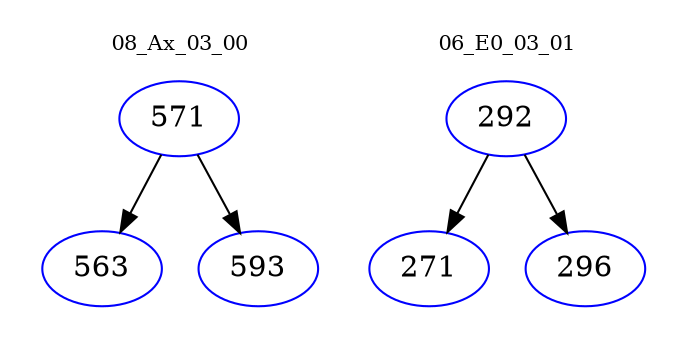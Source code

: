 digraph{
subgraph cluster_0 {
color = white
label = "08_Ax_03_00";
fontsize=10;
T0_571 [label="571", color="blue"]
T0_571 -> T0_563 [color="black"]
T0_563 [label="563", color="blue"]
T0_571 -> T0_593 [color="black"]
T0_593 [label="593", color="blue"]
}
subgraph cluster_1 {
color = white
label = "06_E0_03_01";
fontsize=10;
T1_292 [label="292", color="blue"]
T1_292 -> T1_271 [color="black"]
T1_271 [label="271", color="blue"]
T1_292 -> T1_296 [color="black"]
T1_296 [label="296", color="blue"]
}
}
